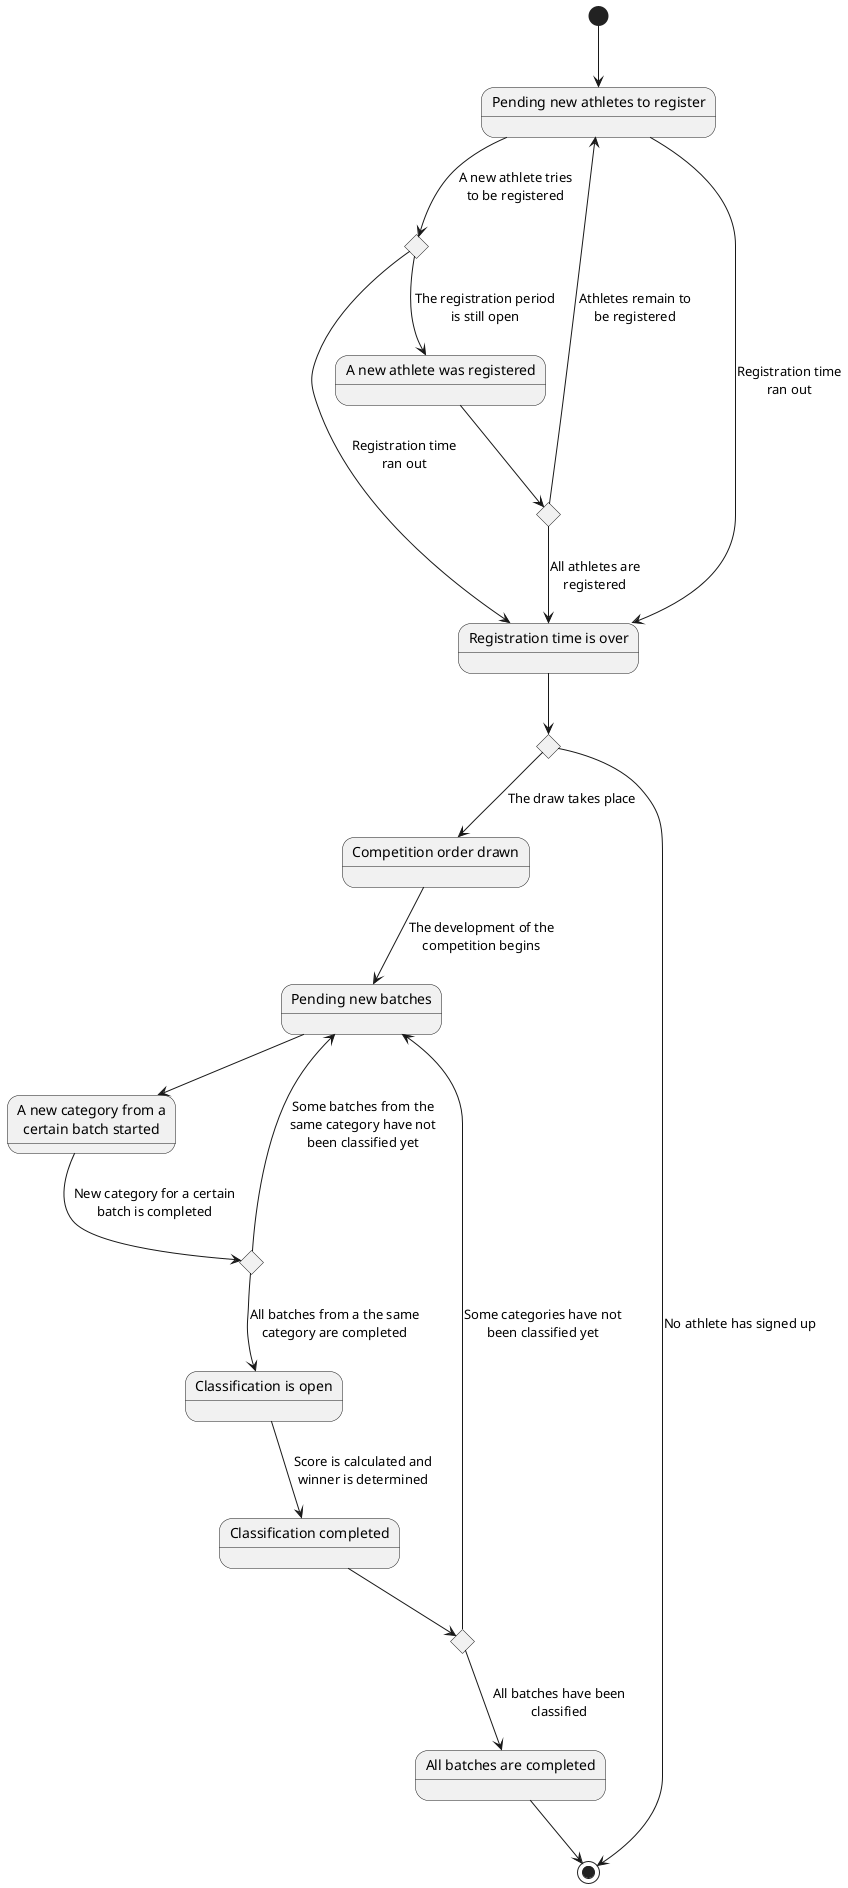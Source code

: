 @startuml
state "Pending new athletes to register" as PendingAthletesToRegister
state "Is the registration time still open?" as IsRegistrationOpenCHC <<choice>>
state "More athletes to register pending?" as MoreAthletesToRegisterCHC <<choice>>
state "A new athlete was registered" as NewAthleteRegistered
state "Registration time is over" as RegistrationTimeOver
state "Is there any athlete registered?" as AnyAthletesRegisteredCHC <<choice>>
state "Competition order drawn" as CompetitionOrderDrawn
state "Pending new batches" as PendingNewBatch
state "A new category from a\ncertain batch started" as StartedNewBatchCategory
state "More batches pending?" as MoreCategoryBatchesCHC <<choice>>
state "Classification is open" as OpenClassification
state "Classification completed" as CompletedClassification
state "More batches from other categories pending?" as MoreBatchesCHC <<choice>>
state "All batches are completed" as CompletedBatches

[*] --> PendingAthletesToRegister
PendingAthletesToRegister --> IsRegistrationOpenCHC : A new athlete tries\nto be registered
IsRegistrationOpenCHC --> RegistrationTimeOver : Registration time\nran out
IsRegistrationOpenCHC --> NewAthleteRegistered : The registration period\nis still open
NewAthleteRegistered --> MoreAthletesToRegisterCHC
MoreAthletesToRegisterCHC --> PendingAthletesToRegister : Athletes remain to\nbe registered
MoreAthletesToRegisterCHC --> RegistrationTimeOver : All athletes are\nregistered
PendingAthletesToRegister --> RegistrationTimeOver : Registration time\nran out
RegistrationTimeOver --> AnyAthletesRegisteredCHC
AnyAthletesRegisteredCHC --> CompetitionOrderDrawn : The draw takes place
AnyAthletesRegisteredCHC --> [*] : No athlete has signed up
CompetitionOrderDrawn --> PendingNewBatch : The development of the\ncompetition begins

PendingNewBatch --> StartedNewBatchCategory
StartedNewBatchCategory --> MoreCategoryBatchesCHC : New category for a certain\nbatch is completed

MoreCategoryBatchesCHC --> PendingNewBatch : Some batches from the\nsame category have not\nbeen classified yet
MoreCategoryBatchesCHC --> OpenClassification : All batches from a the same\ncategory are completed
OpenClassification --> CompletedClassification : Score is calculated and\nwinner is determined
CompletedClassification --> MoreBatchesCHC
MoreBatchesCHC --> PendingNewBatch : Some categories have not\nbeen classified yet
MoreBatchesCHC --> CompletedBatches : All batches have been\nclassified
CompletedBatches --> [*]
@enduml
